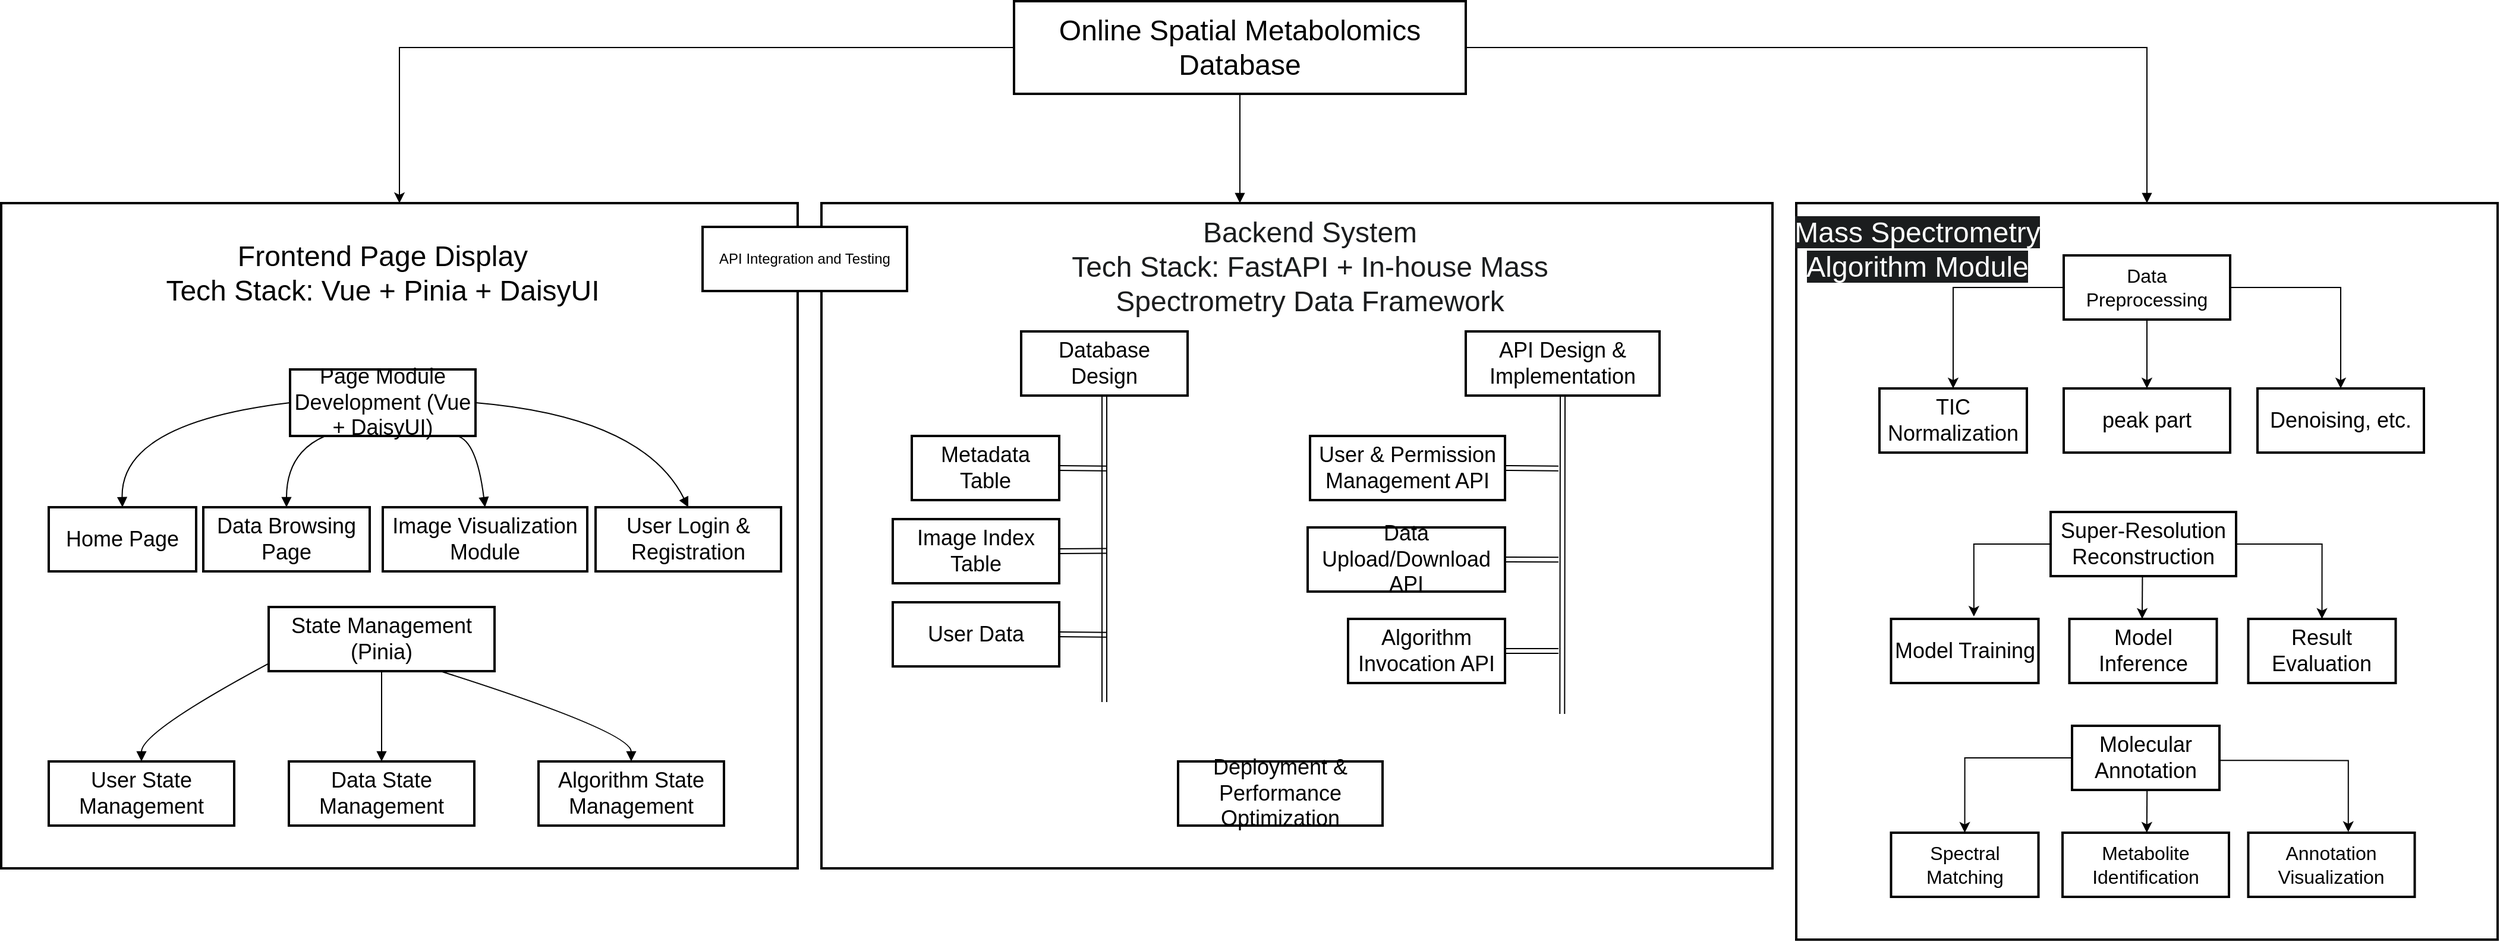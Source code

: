 <mxfile version="28.2.5">
  <diagram name="Page 1" id="7hMK0lXXY-1nhujCU-nL">
    <mxGraphModel dx="1747" dy="1456" grid="1" gridSize="10" guides="1" tooltips="1" connect="1" arrows="1" fold="1" page="1" pageScale="1" pageWidth="827" pageHeight="1169" math="0" shadow="0">
      <root>
        <mxCell id="0" />
        <mxCell id="1" parent="0" />
        <mxCell id="3OUTwUd7x4KxcJ3TpxV8-84" style="edgeStyle=orthogonalEdgeStyle;rounded=0;orthogonalLoop=1;jettySize=auto;html=1;exitX=0;exitY=0.5;exitDx=0;exitDy=0;entryX=0.5;entryY=0;entryDx=0;entryDy=0;" edge="1" parent="1" source="3OUTwUd7x4KxcJ3TpxV8-1" target="3OUTwUd7x4KxcJ3TpxV8-2">
          <mxGeometry relative="1" as="geometry" />
        </mxCell>
        <mxCell id="3OUTwUd7x4KxcJ3TpxV8-1" value="Online Spatial Metabolomics Database" style="whiteSpace=wrap;strokeWidth=2;fontSize=24;" vertex="1" parent="1">
          <mxGeometry x="1772" y="20" width="380" height="78" as="geometry" />
        </mxCell>
        <mxCell id="3OUTwUd7x4KxcJ3TpxV8-2" value="" style="whiteSpace=wrap;strokeWidth=2;movable=0;resizable=0;rotatable=0;deletable=0;editable=0;locked=1;connectable=0;" vertex="1" parent="1">
          <mxGeometry x="920" y="190" width="670" height="560" as="geometry" />
        </mxCell>
        <mxCell id="3OUTwUd7x4KxcJ3TpxV8-3" value="" style="whiteSpace=wrap;strokeWidth=2;movable=0;resizable=0;rotatable=0;deletable=0;editable=0;locked=1;connectable=0;" vertex="1" parent="1">
          <mxGeometry x="1610" y="190" width="800" height="560" as="geometry" />
        </mxCell>
        <mxCell id="3OUTwUd7x4KxcJ3TpxV8-83" style="edgeStyle=orthogonalEdgeStyle;rounded=0;orthogonalLoop=1;jettySize=auto;html=1;entryX=0.5;entryY=0;entryDx=0;entryDy=0;endArrow=block;endFill=1;exitX=1;exitY=0.5;exitDx=0;exitDy=0;" edge="1" parent="1" source="3OUTwUd7x4KxcJ3TpxV8-1" target="3OUTwUd7x4KxcJ3TpxV8-4">
          <mxGeometry relative="1" as="geometry">
            <mxPoint x="2250" y="100" as="sourcePoint" />
          </mxGeometry>
        </mxCell>
        <mxCell id="3OUTwUd7x4KxcJ3TpxV8-4" value="" style="whiteSpace=wrap;strokeWidth=2;movable=0;resizable=0;rotatable=0;deletable=0;editable=0;locked=1;connectable=0;" vertex="1" parent="1">
          <mxGeometry x="2430" y="190" width="590" height="620" as="geometry" />
        </mxCell>
        <mxCell id="3OUTwUd7x4KxcJ3TpxV8-7" value="State Management (Pinia)" style="whiteSpace=wrap;strokeWidth=2;fontSize=18;" vertex="1" parent="1">
          <mxGeometry x="1145" y="530" width="190" height="54" as="geometry" />
        </mxCell>
        <mxCell id="3OUTwUd7x4KxcJ3TpxV8-8" value="User State Management" style="whiteSpace=wrap;strokeWidth=2;fontSize=18;" vertex="1" parent="1">
          <mxGeometry x="960" y="660" width="156" height="54" as="geometry" />
        </mxCell>
        <mxCell id="3OUTwUd7x4KxcJ3TpxV8-9" value="Data State Management" style="whiteSpace=wrap;strokeWidth=2;fontSize=18;" vertex="1" parent="1">
          <mxGeometry x="1162" y="660" width="156" height="54" as="geometry" />
        </mxCell>
        <mxCell id="3OUTwUd7x4KxcJ3TpxV8-10" value="Algorithm State Management" style="whiteSpace=wrap;strokeWidth=2;fontSize=18;" vertex="1" parent="1">
          <mxGeometry x="1372" y="660" width="156" height="54" as="geometry" />
        </mxCell>
        <mxCell id="3OUTwUd7x4KxcJ3TpxV8-11" value="Page Module Development (Vue + DaisyUI)" style="whiteSpace=wrap;strokeWidth=2;fontSize=18;" vertex="1" parent="1">
          <mxGeometry x="1163" y="330" width="156" height="56" as="geometry" />
        </mxCell>
        <mxCell id="3OUTwUd7x4KxcJ3TpxV8-12" value="Home Page" style="whiteSpace=wrap;strokeWidth=2;fontSize=18;" vertex="1" parent="1">
          <mxGeometry x="960" y="446" width="124" height="54" as="geometry" />
        </mxCell>
        <mxCell id="3OUTwUd7x4KxcJ3TpxV8-13" value="Data Browsing Page" style="whiteSpace=wrap;strokeWidth=2;fontSize=18;" vertex="1" parent="1">
          <mxGeometry x="1090" y="446" width="140" height="54" as="geometry" />
        </mxCell>
        <mxCell id="3OUTwUd7x4KxcJ3TpxV8-14" value="Image Visualization Module" style="whiteSpace=wrap;strokeWidth=2;fontSize=18;" vertex="1" parent="1">
          <mxGeometry x="1241" y="446" width="172" height="54" as="geometry" />
        </mxCell>
        <mxCell id="3OUTwUd7x4KxcJ3TpxV8-15" value="User Login &amp; Registration" style="whiteSpace=wrap;strokeWidth=2;fontSize=18;" vertex="1" parent="1">
          <mxGeometry x="1420" y="446" width="156" height="54" as="geometry" />
        </mxCell>
        <mxCell id="3OUTwUd7x4KxcJ3TpxV8-16" value="API Integration and Testing" style="whiteSpace=wrap;strokeWidth=2;" vertex="1" parent="1">
          <mxGeometry x="1510" y="210" width="172" height="54" as="geometry" />
        </mxCell>
        <mxCell id="3OUTwUd7x4KxcJ3TpxV8-86" style="edgeStyle=orthogonalEdgeStyle;shape=link;rounded=0;orthogonalLoop=1;jettySize=auto;html=1;" edge="1" parent="1" source="3OUTwUd7x4KxcJ3TpxV8-19">
          <mxGeometry relative="1" as="geometry">
            <mxPoint x="1848" y="610" as="targetPoint" />
          </mxGeometry>
        </mxCell>
        <mxCell id="3OUTwUd7x4KxcJ3TpxV8-19" value="Database Design" style="whiteSpace=wrap;strokeWidth=2;fontSize=18;" vertex="1" parent="1">
          <mxGeometry x="1778" y="298" width="140" height="54" as="geometry" />
        </mxCell>
        <mxCell id="3OUTwUd7x4KxcJ3TpxV8-87" style="edgeStyle=none;shape=link;rounded=0;orthogonalLoop=1;jettySize=auto;html=1;exitX=1;exitY=0.5;exitDx=0;exitDy=0;" edge="1" parent="1" source="3OUTwUd7x4KxcJ3TpxV8-20">
          <mxGeometry relative="1" as="geometry">
            <mxPoint x="1850" y="413.316" as="targetPoint" />
          </mxGeometry>
        </mxCell>
        <mxCell id="3OUTwUd7x4KxcJ3TpxV8-20" value="Metadata Table" style="whiteSpace=wrap;strokeWidth=2;fontSize=18;" vertex="1" parent="1">
          <mxGeometry x="1686" y="386" width="124" height="54" as="geometry" />
        </mxCell>
        <mxCell id="3OUTwUd7x4KxcJ3TpxV8-88" style="edgeStyle=none;shape=link;rounded=0;orthogonalLoop=1;jettySize=auto;html=1;exitX=1;exitY=0.5;exitDx=0;exitDy=0;" edge="1" parent="1" source="3OUTwUd7x4KxcJ3TpxV8-21">
          <mxGeometry relative="1" as="geometry">
            <mxPoint x="1850" y="482.789" as="targetPoint" />
          </mxGeometry>
        </mxCell>
        <mxCell id="3OUTwUd7x4KxcJ3TpxV8-21" value="Image Index Table" style="whiteSpace=wrap;strokeWidth=2;fontSize=18;" vertex="1" parent="1">
          <mxGeometry x="1670" y="456" width="140" height="54" as="geometry" />
        </mxCell>
        <mxCell id="3OUTwUd7x4KxcJ3TpxV8-89" style="edgeStyle=none;shape=link;rounded=0;orthogonalLoop=1;jettySize=auto;html=1;exitX=1;exitY=0.5;exitDx=0;exitDy=0;" edge="1" parent="1" source="3OUTwUd7x4KxcJ3TpxV8-22">
          <mxGeometry relative="1" as="geometry">
            <mxPoint x="1850" y="553.316" as="targetPoint" />
          </mxGeometry>
        </mxCell>
        <mxCell id="3OUTwUd7x4KxcJ3TpxV8-22" value="User Data" style="whiteSpace=wrap;strokeWidth=2;fontSize=18;" vertex="1" parent="1">
          <mxGeometry x="1670" y="526" width="140" height="54" as="geometry" />
        </mxCell>
        <mxCell id="3OUTwUd7x4KxcJ3TpxV8-90" style="edgeStyle=none;shape=link;rounded=0;orthogonalLoop=1;jettySize=auto;html=1;exitX=0.5;exitY=1;exitDx=0;exitDy=0;" edge="1" parent="1" source="3OUTwUd7x4KxcJ3TpxV8-23">
          <mxGeometry relative="1" as="geometry">
            <mxPoint x="2233.158" y="620" as="targetPoint" />
          </mxGeometry>
        </mxCell>
        <mxCell id="3OUTwUd7x4KxcJ3TpxV8-23" value="API Design &amp; Implementation" style="whiteSpace=wrap;strokeWidth=2;fontSize=18;" vertex="1" parent="1">
          <mxGeometry x="2152" y="298" width="163" height="54" as="geometry" />
        </mxCell>
        <mxCell id="3OUTwUd7x4KxcJ3TpxV8-92" style="edgeStyle=none;shape=link;rounded=0;orthogonalLoop=1;jettySize=auto;html=1;exitX=1;exitY=0.5;exitDx=0;exitDy=0;" edge="1" parent="1" source="3OUTwUd7x4KxcJ3TpxV8-24">
          <mxGeometry relative="1" as="geometry">
            <mxPoint x="2230" y="490.158" as="targetPoint" />
          </mxGeometry>
        </mxCell>
        <mxCell id="3OUTwUd7x4KxcJ3TpxV8-24" value="Data Upload/Download API" style="whiteSpace=wrap;strokeWidth=2;fontSize=18;" vertex="1" parent="1">
          <mxGeometry x="2019" y="463" width="166" height="54" as="geometry" />
        </mxCell>
        <mxCell id="3OUTwUd7x4KxcJ3TpxV8-93" style="edgeStyle=none;shape=link;rounded=0;orthogonalLoop=1;jettySize=auto;html=1;exitX=1;exitY=0.5;exitDx=0;exitDy=0;" edge="1" parent="1" source="3OUTwUd7x4KxcJ3TpxV8-25">
          <mxGeometry relative="1" as="geometry">
            <mxPoint x="2230" y="567" as="targetPoint" />
          </mxGeometry>
        </mxCell>
        <mxCell id="3OUTwUd7x4KxcJ3TpxV8-25" value="Algorithm Invocation API" style="whiteSpace=wrap;strokeWidth=2;fontSize=18;" vertex="1" parent="1">
          <mxGeometry x="2053" y="540" width="132" height="54" as="geometry" />
        </mxCell>
        <mxCell id="3OUTwUd7x4KxcJ3TpxV8-91" style="edgeStyle=none;shape=link;rounded=0;orthogonalLoop=1;jettySize=auto;html=1;exitX=1;exitY=0.5;exitDx=0;exitDy=0;" edge="1" parent="1" source="3OUTwUd7x4KxcJ3TpxV8-26">
          <mxGeometry relative="1" as="geometry">
            <mxPoint x="2230" y="413.316" as="targetPoint" />
          </mxGeometry>
        </mxCell>
        <mxCell id="3OUTwUd7x4KxcJ3TpxV8-26" value="User &amp; Permission Management API" style="whiteSpace=wrap;strokeWidth=2;fontSize=18;" vertex="1" parent="1">
          <mxGeometry x="2021" y="386" width="164" height="54" as="geometry" />
        </mxCell>
        <mxCell id="3OUTwUd7x4KxcJ3TpxV8-95" style="edgeStyle=none;rounded=0;orthogonalLoop=1;jettySize=auto;html=1;exitX=0.5;exitY=1;exitDx=0;exitDy=0;entryX=0.5;entryY=0;entryDx=0;entryDy=0;fontSize=18;" edge="1" parent="1" source="3OUTwUd7x4KxcJ3TpxV8-28" target="3OUTwUd7x4KxcJ3TpxV8-30">
          <mxGeometry relative="1" as="geometry" />
        </mxCell>
        <mxCell id="3OUTwUd7x4KxcJ3TpxV8-97" style="edgeStyle=orthogonalEdgeStyle;rounded=0;orthogonalLoop=1;jettySize=auto;html=1;exitX=0;exitY=0.5;exitDx=0;exitDy=0;entryX=0.5;entryY=0;entryDx=0;entryDy=0;fontSize=18;" edge="1" parent="1" source="3OUTwUd7x4KxcJ3TpxV8-28" target="3OUTwUd7x4KxcJ3TpxV8-29">
          <mxGeometry relative="1" as="geometry" />
        </mxCell>
        <mxCell id="3OUTwUd7x4KxcJ3TpxV8-98" style="edgeStyle=orthogonalEdgeStyle;rounded=0;orthogonalLoop=1;jettySize=auto;html=1;exitX=1;exitY=0.5;exitDx=0;exitDy=0;entryX=0.5;entryY=0;entryDx=0;entryDy=0;fontSize=18;" edge="1" parent="1" source="3OUTwUd7x4KxcJ3TpxV8-28" target="3OUTwUd7x4KxcJ3TpxV8-31">
          <mxGeometry relative="1" as="geometry" />
        </mxCell>
        <mxCell id="3OUTwUd7x4KxcJ3TpxV8-28" value="Data Preprocessing" style="whiteSpace=wrap;strokeWidth=2;fontSize=16;" vertex="1" parent="1">
          <mxGeometry x="2655" y="234" width="140" height="54" as="geometry" />
        </mxCell>
        <mxCell id="3OUTwUd7x4KxcJ3TpxV8-29" value="TIC Normalization" style="whiteSpace=wrap;strokeWidth=2;fontSize=18;" vertex="1" parent="1">
          <mxGeometry x="2500" y="346" width="124" height="54" as="geometry" />
        </mxCell>
        <mxCell id="3OUTwUd7x4KxcJ3TpxV8-30" value="peak part" style="whiteSpace=wrap;strokeWidth=2;fontSize=18;" vertex="1" parent="1">
          <mxGeometry x="2655" y="346" width="140" height="54" as="geometry" />
        </mxCell>
        <mxCell id="3OUTwUd7x4KxcJ3TpxV8-31" value="Denoising, etc." style="whiteSpace=wrap;strokeWidth=2;fontSize=18;" vertex="1" parent="1">
          <mxGeometry x="2818" y="346" width="140" height="54" as="geometry" />
        </mxCell>
        <mxCell id="3OUTwUd7x4KxcJ3TpxV8-32" value="Super-Resolution Reconstruction" style="whiteSpace=wrap;strokeWidth=2;fontSize=18;" vertex="1" parent="1">
          <mxGeometry x="2644" y="450" width="156" height="54" as="geometry" />
        </mxCell>
        <mxCell id="3OUTwUd7x4KxcJ3TpxV8-33" value="Model Training" style="whiteSpace=wrap;strokeWidth=2;fontSize=18;" vertex="1" parent="1">
          <mxGeometry x="2509.75" y="540" width="124" height="54" as="geometry" />
        </mxCell>
        <mxCell id="3OUTwUd7x4KxcJ3TpxV8-34" value="Model Inference" style="whiteSpace=wrap;strokeWidth=2;fontSize=18;" vertex="1" parent="1">
          <mxGeometry x="2659.75" y="540" width="124" height="54" as="geometry" />
        </mxCell>
        <mxCell id="3OUTwUd7x4KxcJ3TpxV8-35" value="Result Evaluation" style="whiteSpace=wrap;strokeWidth=2;fontSize=18;" vertex="1" parent="1">
          <mxGeometry x="2810.25" y="540" width="124" height="54" as="geometry" />
        </mxCell>
        <mxCell id="3OUTwUd7x4KxcJ3TpxV8-36" value="Molecular Annotation" style="whiteSpace=wrap;strokeWidth=2;fontSize=18;" vertex="1" parent="1">
          <mxGeometry x="2662" y="630" width="124" height="54" as="geometry" />
        </mxCell>
        <mxCell id="3OUTwUd7x4KxcJ3TpxV8-37" value="Spectral Matching" style="whiteSpace=wrap;strokeWidth=2;fontSize=16;" vertex="1" parent="1">
          <mxGeometry x="2509.75" y="720" width="124" height="54" as="geometry" />
        </mxCell>
        <mxCell id="3OUTwUd7x4KxcJ3TpxV8-38" value="Metabolite Identification" style="whiteSpace=wrap;strokeWidth=2;fontSize=16;" vertex="1" parent="1">
          <mxGeometry x="2654" y="720" width="140" height="54" as="geometry" />
        </mxCell>
        <mxCell id="3OUTwUd7x4KxcJ3TpxV8-39" value="Annotation Visualization" style="whiteSpace=wrap;strokeWidth=2;fontSize=16;" vertex="1" parent="1">
          <mxGeometry x="2810.25" y="720" width="140" height="54" as="geometry" />
        </mxCell>
        <mxCell id="3OUTwUd7x4KxcJ3TpxV8-41" value="" style="curved=1;startArrow=none;endArrow=block;exitX=0.5;exitY=1;rounded=0;" edge="1" parent="1" source="3OUTwUd7x4KxcJ3TpxV8-1">
          <mxGeometry relative="1" as="geometry">
            <Array as="points" />
            <mxPoint x="1962" y="190" as="targetPoint" />
          </mxGeometry>
        </mxCell>
        <mxCell id="3OUTwUd7x4KxcJ3TpxV8-46" value="" style="curved=1;startArrow=none;endArrow=block;exitX=0;exitY=0.88;entryX=0.5;entryY=0;rounded=0;fontSize=18;" edge="1" parent="1" source="3OUTwUd7x4KxcJ3TpxV8-7" target="3OUTwUd7x4KxcJ3TpxV8-8">
          <mxGeometry relative="1" as="geometry">
            <Array as="points">
              <mxPoint x="1038" y="635" />
            </Array>
          </mxGeometry>
        </mxCell>
        <mxCell id="3OUTwUd7x4KxcJ3TpxV8-47" value="" style="curved=1;startArrow=none;endArrow=block;exitX=0.5;exitY=1;entryX=0.5;entryY=0;rounded=0;exitDx=0;exitDy=0;fontSize=18;" edge="1" parent="1" source="3OUTwUd7x4KxcJ3TpxV8-7" target="3OUTwUd7x4KxcJ3TpxV8-9">
          <mxGeometry relative="1" as="geometry">
            <Array as="points">
              <mxPoint x="1240" y="635" />
            </Array>
            <mxPoint x="1236" y="584" as="sourcePoint" />
          </mxGeometry>
        </mxCell>
        <mxCell id="3OUTwUd7x4KxcJ3TpxV8-48" value="" style="curved=1;startArrow=none;endArrow=block;exitX=0.76;exitY=1;entryX=0.5;entryY=0;rounded=0;fontSize=18;" edge="1" parent="1" source="3OUTwUd7x4KxcJ3TpxV8-7" target="3OUTwUd7x4KxcJ3TpxV8-10">
          <mxGeometry relative="1" as="geometry">
            <Array as="points">
              <mxPoint x="1450" y="635" />
            </Array>
          </mxGeometry>
        </mxCell>
        <mxCell id="3OUTwUd7x4KxcJ3TpxV8-50" value="" style="curved=1;startArrow=none;endArrow=block;exitX=0;exitY=0.5;entryX=0.5;entryY=0;rounded=0;exitDx=0;exitDy=0;fontSize=18;" edge="1" parent="1" source="3OUTwUd7x4KxcJ3TpxV8-11" target="3OUTwUd7x4KxcJ3TpxV8-12">
          <mxGeometry relative="1" as="geometry">
            <Array as="points">
              <mxPoint x="1020" y="375" />
            </Array>
          </mxGeometry>
        </mxCell>
        <mxCell id="3OUTwUd7x4KxcJ3TpxV8-51" value="" style="curved=1;startArrow=none;endArrow=block;exitX=0.19;exitY=1;entryX=0.5;entryY=0;rounded=0;fontSize=18;" edge="1" parent="1" source="3OUTwUd7x4KxcJ3TpxV8-11" target="3OUTwUd7x4KxcJ3TpxV8-13">
          <mxGeometry relative="1" as="geometry">
            <Array as="points">
              <mxPoint x="1160" y="400" />
            </Array>
          </mxGeometry>
        </mxCell>
        <mxCell id="3OUTwUd7x4KxcJ3TpxV8-52" value="" style="curved=1;startArrow=none;endArrow=block;exitX=0.9;exitY=1;entryX=0.5;entryY=0;rounded=0;fontSize=18;" edge="1" parent="1" source="3OUTwUd7x4KxcJ3TpxV8-11" target="3OUTwUd7x4KxcJ3TpxV8-14">
          <mxGeometry relative="1" as="geometry">
            <Array as="points">
              <mxPoint x="1320" y="390" />
            </Array>
          </mxGeometry>
        </mxCell>
        <mxCell id="3OUTwUd7x4KxcJ3TpxV8-53" value="" style="curved=1;startArrow=none;endArrow=block;exitX=1;exitY=0.5;entryX=0.5;entryY=0;rounded=0;entryDx=0;entryDy=0;exitDx=0;exitDy=0;fontSize=18;" edge="1" parent="1" source="3OUTwUd7x4KxcJ3TpxV8-11" target="3OUTwUd7x4KxcJ3TpxV8-15">
          <mxGeometry relative="1" as="geometry">
            <Array as="points">
              <mxPoint x="1460" y="370" />
            </Array>
            <mxPoint x="1577.0" y="446" as="targetPoint" />
          </mxGeometry>
        </mxCell>
        <mxCell id="3OUTwUd7x4KxcJ3TpxV8-79" value="Deployment &amp; Performance Optimization" style="whiteSpace=wrap;strokeWidth=2;fontSize=18;" vertex="1" parent="1">
          <mxGeometry x="1910" y="660" width="172" height="54" as="geometry" />
        </mxCell>
        <mxCell id="3OUTwUd7x4KxcJ3TpxV8-80" value="&lt;font style=&quot;font-size: 24px;&quot;&gt;&lt;span style=&quot;font-family: Helvetica; font-style: normal; font-variant-ligatures: normal; font-variant-caps: normal; font-weight: 400; letter-spacing: normal; orphans: 2; text-indent: 0px; text-transform: none; widows: 2; word-spacing: 0px; -webkit-text-stroke-width: 0px; white-space: normal; text-decoration-thickness: initial; text-decoration-style: initial; text-decoration-color: initial; float: none; display: inline !important;&quot;&gt;Backend System&lt;/span&gt;&lt;br style=&quot;forced-color-adjust: none; padding: 0px; margin: 0px; font-family: Helvetica; font-style: normal; font-variant-ligatures: normal; font-variant-caps: normal; font-weight: 400; letter-spacing: normal; orphans: 2; text-indent: 0px; text-transform: none; widows: 2; word-spacing: 0px; -webkit-text-stroke-width: 0px; white-space: normal; text-decoration-thickness: initial; text-decoration-style: initial; text-decoration-color: initial; box-shadow: none !important;&quot;&gt;&lt;span style=&quot;font-family: Helvetica; font-style: normal; font-variant-ligatures: normal; font-variant-caps: normal; font-weight: 400; letter-spacing: normal; orphans: 2; text-indent: 0px; text-transform: none; widows: 2; word-spacing: 0px; -webkit-text-stroke-width: 0px; white-space: normal; text-decoration-thickness: initial; text-decoration-style: initial; text-decoration-color: initial; float: none; display: inline !important;&quot;&gt;Tech Stack: FastAPI + In-house Mass Spectrometry Data Framework&lt;/span&gt;&lt;/font&gt;" style="text;whiteSpace=wrap;html=1;align=center;fontColor=light-dark(#1B1D1E,#FFFFFF);labelBackgroundColor=default;" vertex="1" parent="1">
          <mxGeometry x="1810" y="194" width="422" height="70" as="geometry" />
        </mxCell>
        <mxCell id="3OUTwUd7x4KxcJ3TpxV8-81" value="&lt;span style=&quot;font-family: Helvetica; font-style: normal; font-variant-ligatures: normal; font-variant-caps: normal; font-weight: 400; letter-spacing: normal; orphans: 2; text-indent: 0px; text-transform: none; widows: 2; word-spacing: 0px; -webkit-text-stroke-width: 0px; white-space: normal; text-decoration-thickness: initial; text-decoration-style: initial; text-decoration-color: initial; float: none; display: inline !important;&quot;&gt;Frontend Page Display&lt;/span&gt;&lt;br style=&quot;forced-color-adjust: none; padding: 0px; margin: 0px; font-family: Helvetica; font-style: normal; font-variant-ligatures: normal; font-variant-caps: normal; font-weight: 400; letter-spacing: normal; orphans: 2; text-indent: 0px; text-transform: none; widows: 2; word-spacing: 0px; -webkit-text-stroke-width: 0px; white-space: normal; text-decoration-thickness: initial; text-decoration-style: initial; text-decoration-color: initial; box-shadow: none !important;&quot;&gt;&lt;span style=&quot;font-family: Helvetica; font-style: normal; font-variant-ligatures: normal; font-variant-caps: normal; font-weight: 400; letter-spacing: normal; orphans: 2; text-indent: 0px; text-transform: none; widows: 2; word-spacing: 0px; -webkit-text-stroke-width: 0px; white-space: normal; text-decoration-thickness: initial; text-decoration-style: initial; text-decoration-color: initial; float: none; display: inline !important;&quot;&gt;Tech Stack: Vue + Pinia + DaisyUI&lt;/span&gt;" style="text;whiteSpace=wrap;html=1;align=center;labelBackgroundColor=default;fontColor=light-dark(#000000,#FFFFFF);fontSize=24;" vertex="1" parent="1">
          <mxGeometry x="1051" y="214" width="380" height="50" as="geometry" />
        </mxCell>
        <mxCell id="3OUTwUd7x4KxcJ3TpxV8-82" value="&lt;span style=&quot;font-family: Helvetica; font-style: normal; font-variant-ligatures: normal; font-variant-caps: normal; font-weight: 400; letter-spacing: normal; orphans: 2; text-indent: 0px; text-transform: none; widows: 2; word-spacing: 0px; -webkit-text-stroke-width: 0px; white-space: normal; text-decoration-thickness: initial; text-decoration-style: initial; text-decoration-color: initial; float: none; background-color: light-dark(rgb(27, 29, 30), rgb(0, 0, 0)); display: inline !important;&quot;&gt;&lt;font style=&quot;color: light-dark(rgb(255, 255, 255), rgb(255, 255, 255));&quot;&gt;Mass Spectrometry Algorithm Module&lt;/font&gt;&lt;/span&gt;" style="text;whiteSpace=wrap;html=1;align=center;fontSize=24;" vertex="1" parent="1">
          <mxGeometry x="2427" y="194" width="210" height="40" as="geometry" />
        </mxCell>
        <mxCell id="3OUTwUd7x4KxcJ3TpxV8-99" style="edgeStyle=orthogonalEdgeStyle;rounded=0;orthogonalLoop=1;jettySize=auto;html=1;exitX=0;exitY=0.5;exitDx=0;exitDy=0;entryX=0.562;entryY=-0.036;entryDx=0;entryDy=0;entryPerimeter=0;fontSize=18;" edge="1" parent="1" source="3OUTwUd7x4KxcJ3TpxV8-32" target="3OUTwUd7x4KxcJ3TpxV8-33">
          <mxGeometry relative="1" as="geometry">
            <mxPoint x="2663" y="456" as="sourcePoint" />
            <mxPoint x="2570" y="541" as="targetPoint" />
          </mxGeometry>
        </mxCell>
        <mxCell id="3OUTwUd7x4KxcJ3TpxV8-101" style="edgeStyle=none;rounded=0;orthogonalLoop=1;jettySize=auto;html=1;exitX=0.5;exitY=1;exitDx=0;exitDy=0;fontSize=18;" edge="1" parent="1">
          <mxGeometry relative="1" as="geometry">
            <mxPoint x="2721.22" y="504" as="sourcePoint" />
            <mxPoint x="2721" y="540" as="targetPoint" />
          </mxGeometry>
        </mxCell>
        <mxCell id="3OUTwUd7x4KxcJ3TpxV8-102" style="edgeStyle=orthogonalEdgeStyle;rounded=0;orthogonalLoop=1;jettySize=auto;html=1;exitX=0;exitY=0.5;exitDx=0;exitDy=0;entryX=0.5;entryY=0;entryDx=0;entryDy=0;fontSize=18;" edge="1" parent="1" source="3OUTwUd7x4KxcJ3TpxV8-36" target="3OUTwUd7x4KxcJ3TpxV8-37">
          <mxGeometry relative="1" as="geometry">
            <mxPoint x="2644" y="650" as="sourcePoint" />
            <mxPoint x="2579" y="711" as="targetPoint" />
          </mxGeometry>
        </mxCell>
        <mxCell id="3OUTwUd7x4KxcJ3TpxV8-103" style="edgeStyle=none;rounded=0;orthogonalLoop=1;jettySize=auto;html=1;exitX=0.5;exitY=1;exitDx=0;exitDy=0;fontSize=18;" edge="1" parent="1">
          <mxGeometry relative="1" as="geometry">
            <mxPoint x="2725.1" y="684" as="sourcePoint" />
            <mxPoint x="2724.88" y="720" as="targetPoint" />
          </mxGeometry>
        </mxCell>
        <mxCell id="3OUTwUd7x4KxcJ3TpxV8-104" style="edgeStyle=orthogonalEdgeStyle;rounded=0;orthogonalLoop=1;jettySize=auto;html=1;exitX=1;exitY=0.5;exitDx=0;exitDy=0;entryX=0.5;entryY=0;entryDx=0;entryDy=0;fontSize=18;" edge="1" parent="1" source="3OUTwUd7x4KxcJ3TpxV8-32" target="3OUTwUd7x4KxcJ3TpxV8-35">
          <mxGeometry relative="1" as="geometry">
            <mxPoint x="2800" y="480" as="sourcePoint" />
            <mxPoint x="2893" y="565" as="targetPoint" />
          </mxGeometry>
        </mxCell>
        <mxCell id="3OUTwUd7x4KxcJ3TpxV8-105" style="edgeStyle=orthogonalEdgeStyle;rounded=0;orthogonalLoop=1;jettySize=auto;html=1;exitX=0.995;exitY=0.54;exitDx=0;exitDy=0;entryX=0.601;entryY=-0.011;entryDx=0;entryDy=0;entryPerimeter=0;exitPerimeter=0;fontSize=18;" edge="1" parent="1" source="3OUTwUd7x4KxcJ3TpxV8-36" target="3OUTwUd7x4KxcJ3TpxV8-39">
          <mxGeometry relative="1" as="geometry">
            <mxPoint x="2786" y="657" as="sourcePoint" />
            <mxPoint x="2858" y="720" as="targetPoint" />
          </mxGeometry>
        </mxCell>
      </root>
    </mxGraphModel>
  </diagram>
</mxfile>

